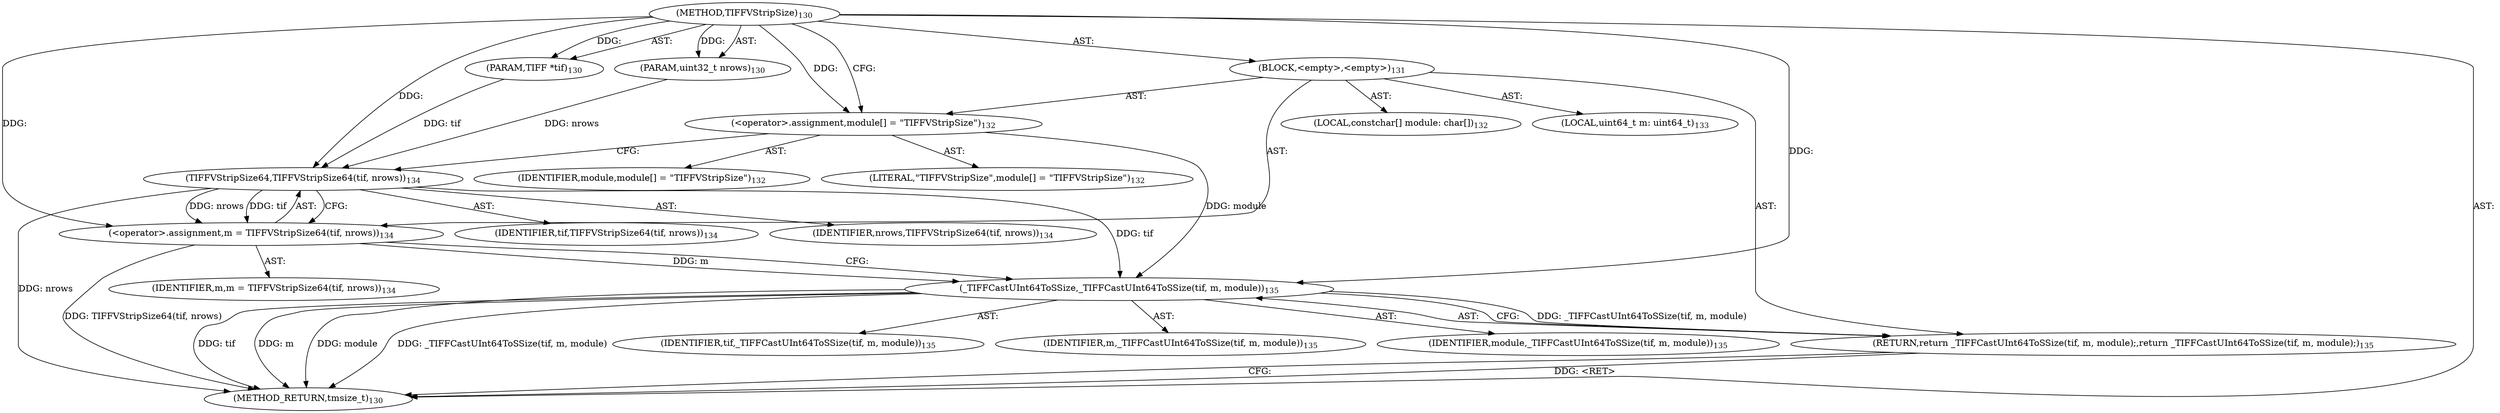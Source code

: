 digraph "TIFFVStripSize" {  
"11215" [label = <(METHOD,TIFFVStripSize)<SUB>130</SUB>> ]
"11216" [label = <(PARAM,TIFF *tif)<SUB>130</SUB>> ]
"11217" [label = <(PARAM,uint32_t nrows)<SUB>130</SUB>> ]
"11218" [label = <(BLOCK,&lt;empty&gt;,&lt;empty&gt;)<SUB>131</SUB>> ]
"11219" [label = <(LOCAL,constchar[] module: char[])<SUB>132</SUB>> ]
"11220" [label = <(&lt;operator&gt;.assignment,module[] = &quot;TIFFVStripSize&quot;)<SUB>132</SUB>> ]
"11221" [label = <(IDENTIFIER,module,module[] = &quot;TIFFVStripSize&quot;)<SUB>132</SUB>> ]
"11222" [label = <(LITERAL,&quot;TIFFVStripSize&quot;,module[] = &quot;TIFFVStripSize&quot;)<SUB>132</SUB>> ]
"11223" [label = <(LOCAL,uint64_t m: uint64_t)<SUB>133</SUB>> ]
"11224" [label = <(&lt;operator&gt;.assignment,m = TIFFVStripSize64(tif, nrows))<SUB>134</SUB>> ]
"11225" [label = <(IDENTIFIER,m,m = TIFFVStripSize64(tif, nrows))<SUB>134</SUB>> ]
"11226" [label = <(TIFFVStripSize64,TIFFVStripSize64(tif, nrows))<SUB>134</SUB>> ]
"11227" [label = <(IDENTIFIER,tif,TIFFVStripSize64(tif, nrows))<SUB>134</SUB>> ]
"11228" [label = <(IDENTIFIER,nrows,TIFFVStripSize64(tif, nrows))<SUB>134</SUB>> ]
"11229" [label = <(RETURN,return _TIFFCastUInt64ToSSize(tif, m, module);,return _TIFFCastUInt64ToSSize(tif, m, module);)<SUB>135</SUB>> ]
"11230" [label = <(_TIFFCastUInt64ToSSize,_TIFFCastUInt64ToSSize(tif, m, module))<SUB>135</SUB>> ]
"11231" [label = <(IDENTIFIER,tif,_TIFFCastUInt64ToSSize(tif, m, module))<SUB>135</SUB>> ]
"11232" [label = <(IDENTIFIER,m,_TIFFCastUInt64ToSSize(tif, m, module))<SUB>135</SUB>> ]
"11233" [label = <(IDENTIFIER,module,_TIFFCastUInt64ToSSize(tif, m, module))<SUB>135</SUB>> ]
"11234" [label = <(METHOD_RETURN,tmsize_t)<SUB>130</SUB>> ]
  "11215" -> "11216"  [ label = "AST: "] 
  "11215" -> "11217"  [ label = "AST: "] 
  "11215" -> "11218"  [ label = "AST: "] 
  "11215" -> "11234"  [ label = "AST: "] 
  "11218" -> "11219"  [ label = "AST: "] 
  "11218" -> "11220"  [ label = "AST: "] 
  "11218" -> "11223"  [ label = "AST: "] 
  "11218" -> "11224"  [ label = "AST: "] 
  "11218" -> "11229"  [ label = "AST: "] 
  "11220" -> "11221"  [ label = "AST: "] 
  "11220" -> "11222"  [ label = "AST: "] 
  "11224" -> "11225"  [ label = "AST: "] 
  "11224" -> "11226"  [ label = "AST: "] 
  "11226" -> "11227"  [ label = "AST: "] 
  "11226" -> "11228"  [ label = "AST: "] 
  "11229" -> "11230"  [ label = "AST: "] 
  "11230" -> "11231"  [ label = "AST: "] 
  "11230" -> "11232"  [ label = "AST: "] 
  "11230" -> "11233"  [ label = "AST: "] 
  "11220" -> "11226"  [ label = "CFG: "] 
  "11224" -> "11230"  [ label = "CFG: "] 
  "11229" -> "11234"  [ label = "CFG: "] 
  "11226" -> "11224"  [ label = "CFG: "] 
  "11230" -> "11229"  [ label = "CFG: "] 
  "11215" -> "11220"  [ label = "CFG: "] 
  "11229" -> "11234"  [ label = "DDG: &lt;RET&gt;"] 
  "11226" -> "11234"  [ label = "DDG: nrows"] 
  "11224" -> "11234"  [ label = "DDG: TIFFVStripSize64(tif, nrows)"] 
  "11230" -> "11234"  [ label = "DDG: tif"] 
  "11230" -> "11234"  [ label = "DDG: m"] 
  "11230" -> "11234"  [ label = "DDG: module"] 
  "11230" -> "11234"  [ label = "DDG: _TIFFCastUInt64ToSSize(tif, m, module)"] 
  "11215" -> "11216"  [ label = "DDG: "] 
  "11215" -> "11217"  [ label = "DDG: "] 
  "11215" -> "11220"  [ label = "DDG: "] 
  "11226" -> "11224"  [ label = "DDG: tif"] 
  "11226" -> "11224"  [ label = "DDG: nrows"] 
  "11230" -> "11229"  [ label = "DDG: _TIFFCastUInt64ToSSize(tif, m, module)"] 
  "11215" -> "11224"  [ label = "DDG: "] 
  "11216" -> "11226"  [ label = "DDG: tif"] 
  "11215" -> "11226"  [ label = "DDG: "] 
  "11217" -> "11226"  [ label = "DDG: nrows"] 
  "11226" -> "11230"  [ label = "DDG: tif"] 
  "11215" -> "11230"  [ label = "DDG: "] 
  "11224" -> "11230"  [ label = "DDG: m"] 
  "11220" -> "11230"  [ label = "DDG: module"] 
}
